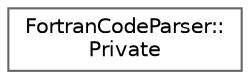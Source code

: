 digraph "Graphical Class Hierarchy"
{
 // INTERACTIVE_SVG=YES
 // LATEX_PDF_SIZE
  bgcolor="transparent";
  edge [fontname=Helvetica,fontsize=10,labelfontname=Helvetica,labelfontsize=10];
  node [fontname=Helvetica,fontsize=10,shape=box,height=0.2,width=0.4];
  rankdir="LR";
  Node0 [label="FortranCodeParser::\lPrivate",height=0.2,width=0.4,color="grey40", fillcolor="white", style="filled",URL="$d1/d40/struct_fortran_code_parser_1_1_private.html",tooltip=" "];
}
